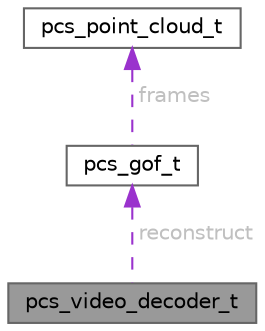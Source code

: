 digraph "pcs_video_decoder_t"
{
 // LATEX_PDF_SIZE
  bgcolor="transparent";
  edge [fontname=Helvetica,fontsize=10,labelfontname=Helvetica,labelfontsize=10];
  node [fontname=Helvetica,fontsize=10,shape=box,height=0.2,width=0.4];
  Node1 [id="Node000001",label="pcs_video_decoder_t",height=0.2,width=0.4,color="gray40", fillcolor="grey60", style="filled", fontcolor="black",tooltip=" "];
  Node2 -> Node1 [id="edge1_Node000001_Node000002",dir="back",color="darkorchid3",style="dashed",tooltip=" ",label=" reconstruct",fontcolor="grey" ];
  Node2 [id="Node000002",label="pcs_gof_t",height=0.2,width=0.4,color="gray40", fillcolor="white", style="filled",URL="$structpcs__gof__t.html",tooltip="Structure representing a group of frames."];
  Node3 -> Node2 [id="edge2_Node000002_Node000003",dir="back",color="darkorchid3",style="dashed",tooltip=" ",label=" frames",fontcolor="grey" ];
  Node3 [id="Node000003",label="pcs_point_cloud_t",height=0.2,width=0.4,color="gray40", fillcolor="white", style="filled",URL="$structpcs__point__cloud__t.html",tooltip=" "];
}
